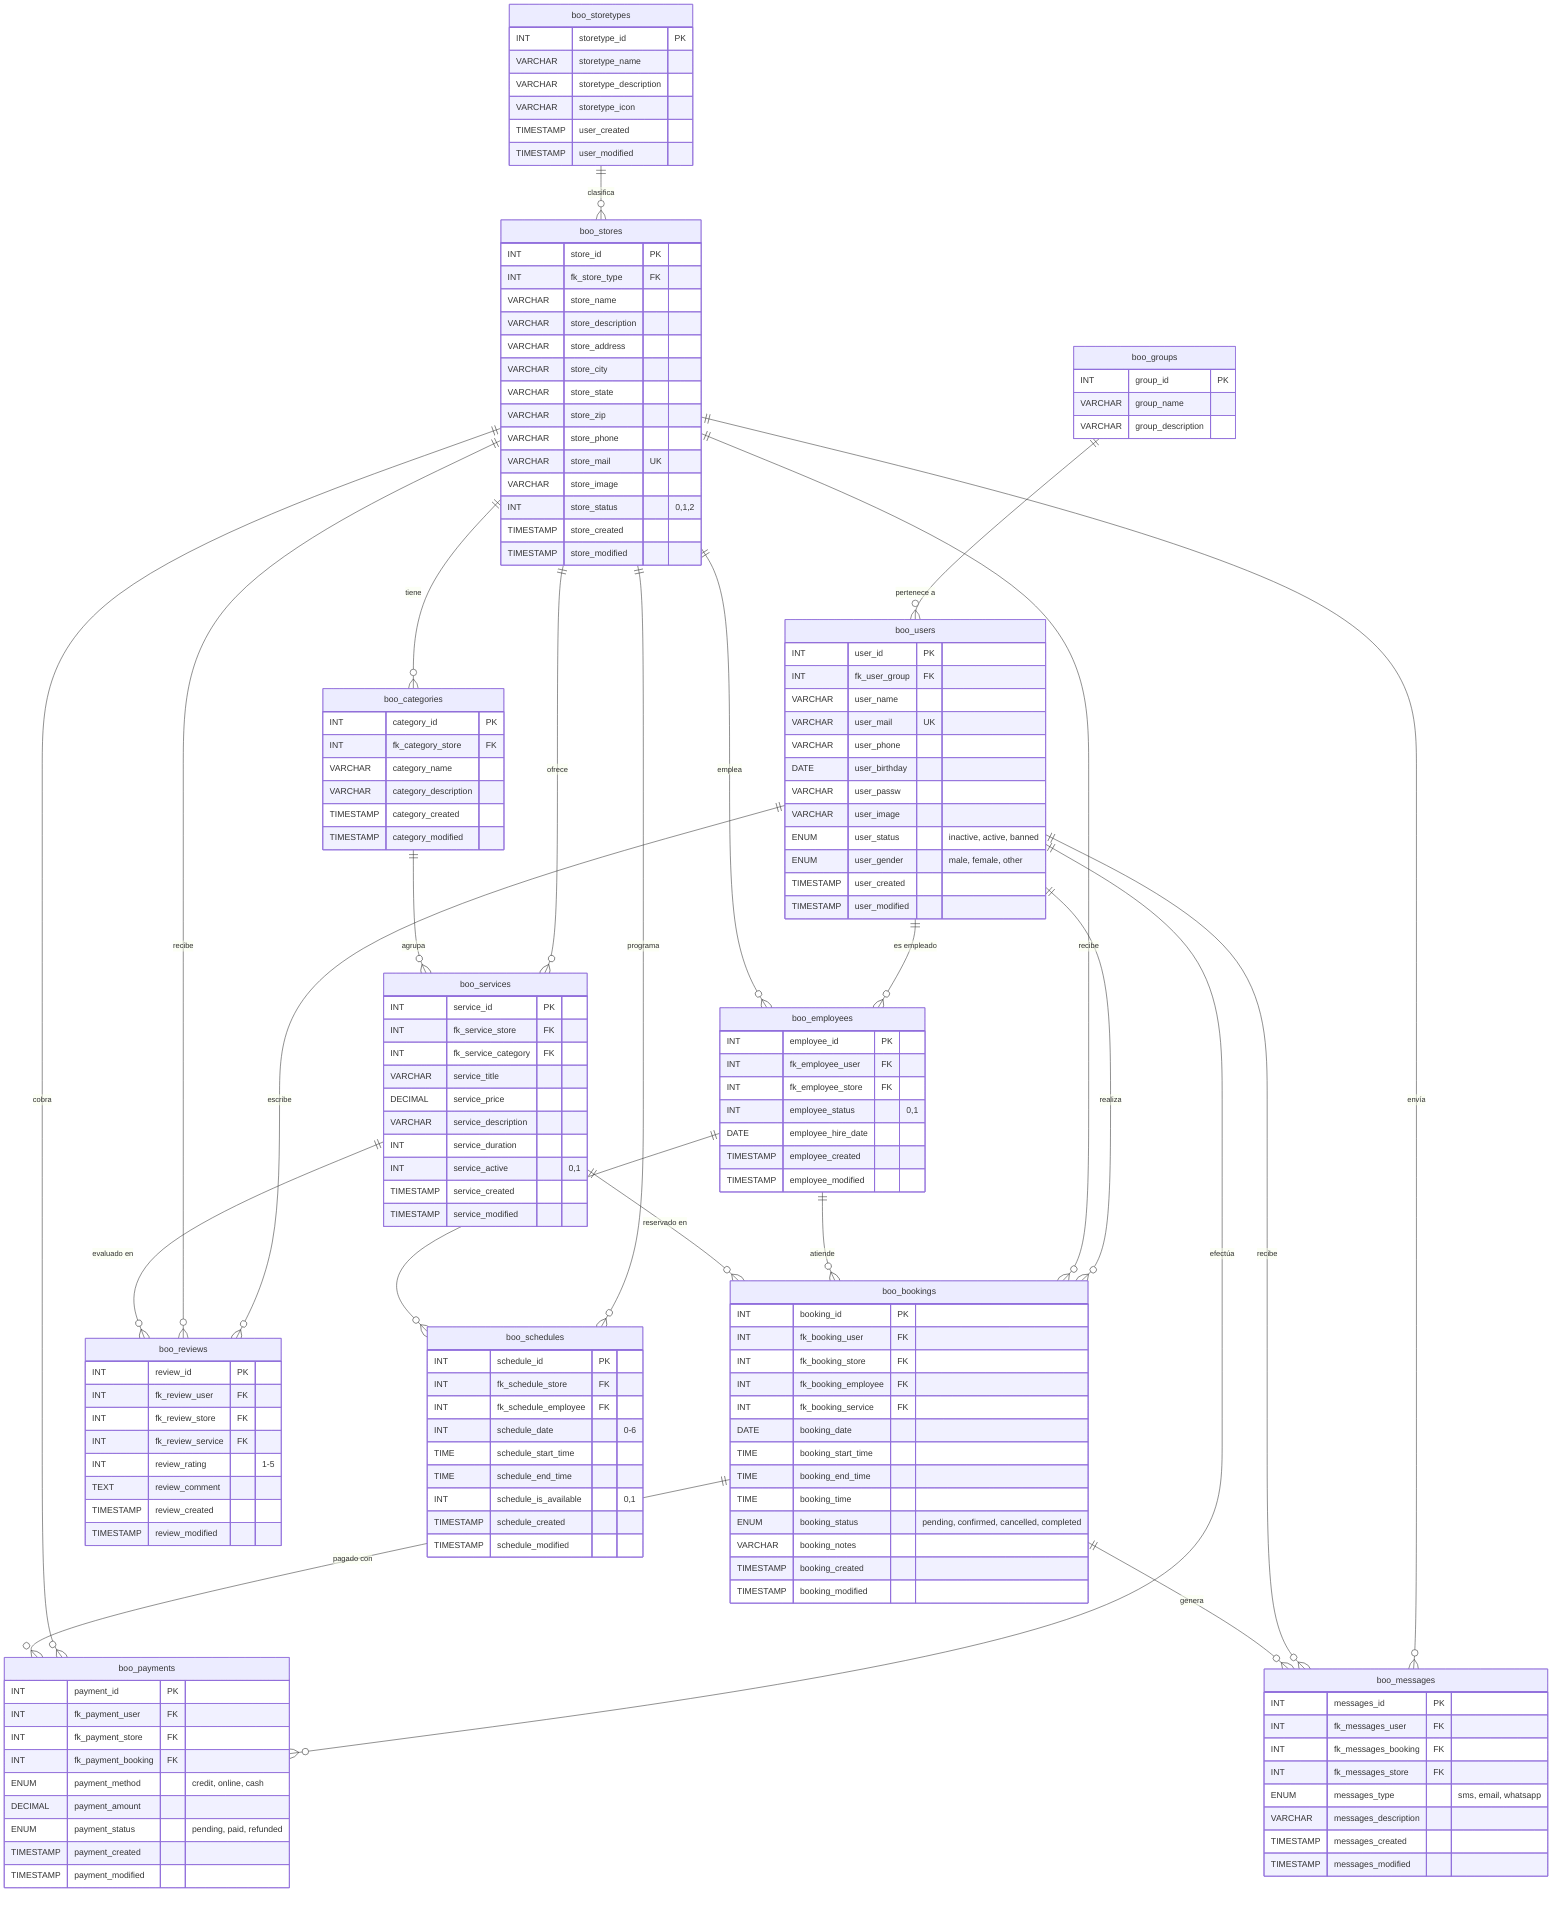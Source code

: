 erDiagram
    boo_groups ||--o{ boo_users : "pertenece a"
    boo_users ||--o{ boo_employees : "es empleado"
    boo_users ||--o{ boo_bookings : "realiza"
    boo_users ||--o{ boo_payments : "efectúa"
    boo_users ||--o{ boo_reviews : "escribe"
    boo_stores ||--o{ boo_messages : "envía"
    
    boo_storetypes ||--o{ boo_stores : "clasifica"
    
    boo_stores ||--o{ boo_employees : "emplea"
    boo_stores ||--o{ boo_categories : "tiene"
    boo_stores ||--o{ boo_services : "ofrece"
    boo_stores ||--o{ boo_bookings : "recibe"
    boo_stores ||--o{ boo_schedules : "programa"
    boo_stores ||--o{ boo_payments : "cobra"
    boo_stores ||--o{ boo_reviews : "recibe"
    boo_users ||--o{ boo_messages : "recibe"
    
    boo_categories ||--o{ boo_services : "agrupa"
    
    boo_employees ||--o{ boo_bookings : "atiende"
    boo_employees ||--o{ boo_schedules : "tiene horario"
    
    boo_services ||--o{ boo_bookings : "reservado en"
    boo_services ||--o{ boo_reviews : "evaluado en"
    
    boo_bookings ||--o{ boo_payments : "pagado con"
    boo_bookings ||--o{ boo_messages : "genera"

    boo_groups {
        INT group_id PK
        VARCHAR group_name
        VARCHAR group_description
    }

    boo_users {
        INT user_id PK
        INT fk_user_group FK
        VARCHAR user_name
        VARCHAR user_mail UK
        VARCHAR user_phone
        DATE user_birthday
        VARCHAR user_passw
        VARCHAR user_image
        ENUM user_status "inactive, active, banned"
        ENUM user_gender "male, female, other"
        TIMESTAMP user_created
        TIMESTAMP user_modified
    }

    boo_storetypes {
        INT storetype_id PK
        VARCHAR storetype_name
        VARCHAR storetype_description
        VARCHAR storetype_icon
        TIMESTAMP user_created
        TIMESTAMP user_modified
    }

    boo_stores {
        INT store_id PK
        INT fk_store_type FK
        VARCHAR store_name
        VARCHAR store_description
        VARCHAR store_address
        VARCHAR store_city
        VARCHAR store_state
        VARCHAR store_zip
        VARCHAR store_phone
        VARCHAR store_mail UK
        VARCHAR store_image
        INT store_status "0,1,2"
        TIMESTAMP store_created
        TIMESTAMP store_modified
    }

    boo_employees {
        INT employee_id PK
        INT fk_employee_user FK
        INT fk_employee_store FK
        INT employee_status "0,1"
        DATE employee_hire_date
        TIMESTAMP employee_created
        TIMESTAMP employee_modified
    }

    boo_categories {
        INT category_id PK
        INT fk_category_store FK
        VARCHAR category_name
        VARCHAR category_description
        TIMESTAMP category_created
        TIMESTAMP category_modified
    }

    boo_services {
        INT service_id PK
        INT fk_service_store FK
        INT fk_service_category FK
        VARCHAR service_title
        DECIMAL service_price
        VARCHAR service_description
        INT service_duration
        INT service_active "0,1"
        TIMESTAMP service_created
        TIMESTAMP service_modified
    }

    boo_bookings {
        INT booking_id PK
        INT fk_booking_user FK
        INT fk_booking_store FK
        INT fk_booking_employee FK
        INT fk_booking_service FK
        DATE booking_date
        TIME booking_start_time
        TIME booking_end_time
        TIME booking_time
        ENUM booking_status "pending, confirmed, cancelled, completed"
        VARCHAR booking_notes
        TIMESTAMP booking_created
        TIMESTAMP booking_modified
    }

    boo_schedules {
        INT schedule_id PK
        INT fk_schedule_store FK
        INT fk_schedule_employee FK
        INT schedule_date "0-6"
        TIME schedule_start_time
        TIME schedule_end_time
        INT schedule_is_available "0,1"
        TIMESTAMP schedule_created
        TIMESTAMP schedule_modified
    }

    boo_payments {
        INT payment_id PK
        INT fk_payment_user FK
        INT fk_payment_store FK
        INT fk_payment_booking FK
        ENUM payment_method "credit, online, cash"
        DECIMAL payment_amount
        ENUM payment_status "pending, paid, refunded"
        TIMESTAMP payment_created
        TIMESTAMP payment_modified
    }

    boo_reviews {
        INT review_id PK
        INT fk_review_user FK
        INT fk_review_store FK
        INT fk_review_service FK
        INT review_rating "1-5"
        TEXT review_comment
        TIMESTAMP review_created
        TIMESTAMP review_modified
    }

    boo_messages {
        INT messages_id PK
        INT fk_messages_user FK
        INT fk_messages_booking FK
        INT fk_messages_store FK
        ENUM messages_type "sms, email, whatsapp"
        VARCHAR messages_description
        TIMESTAMP messages_created
        TIMESTAMP messages_modified
    }
